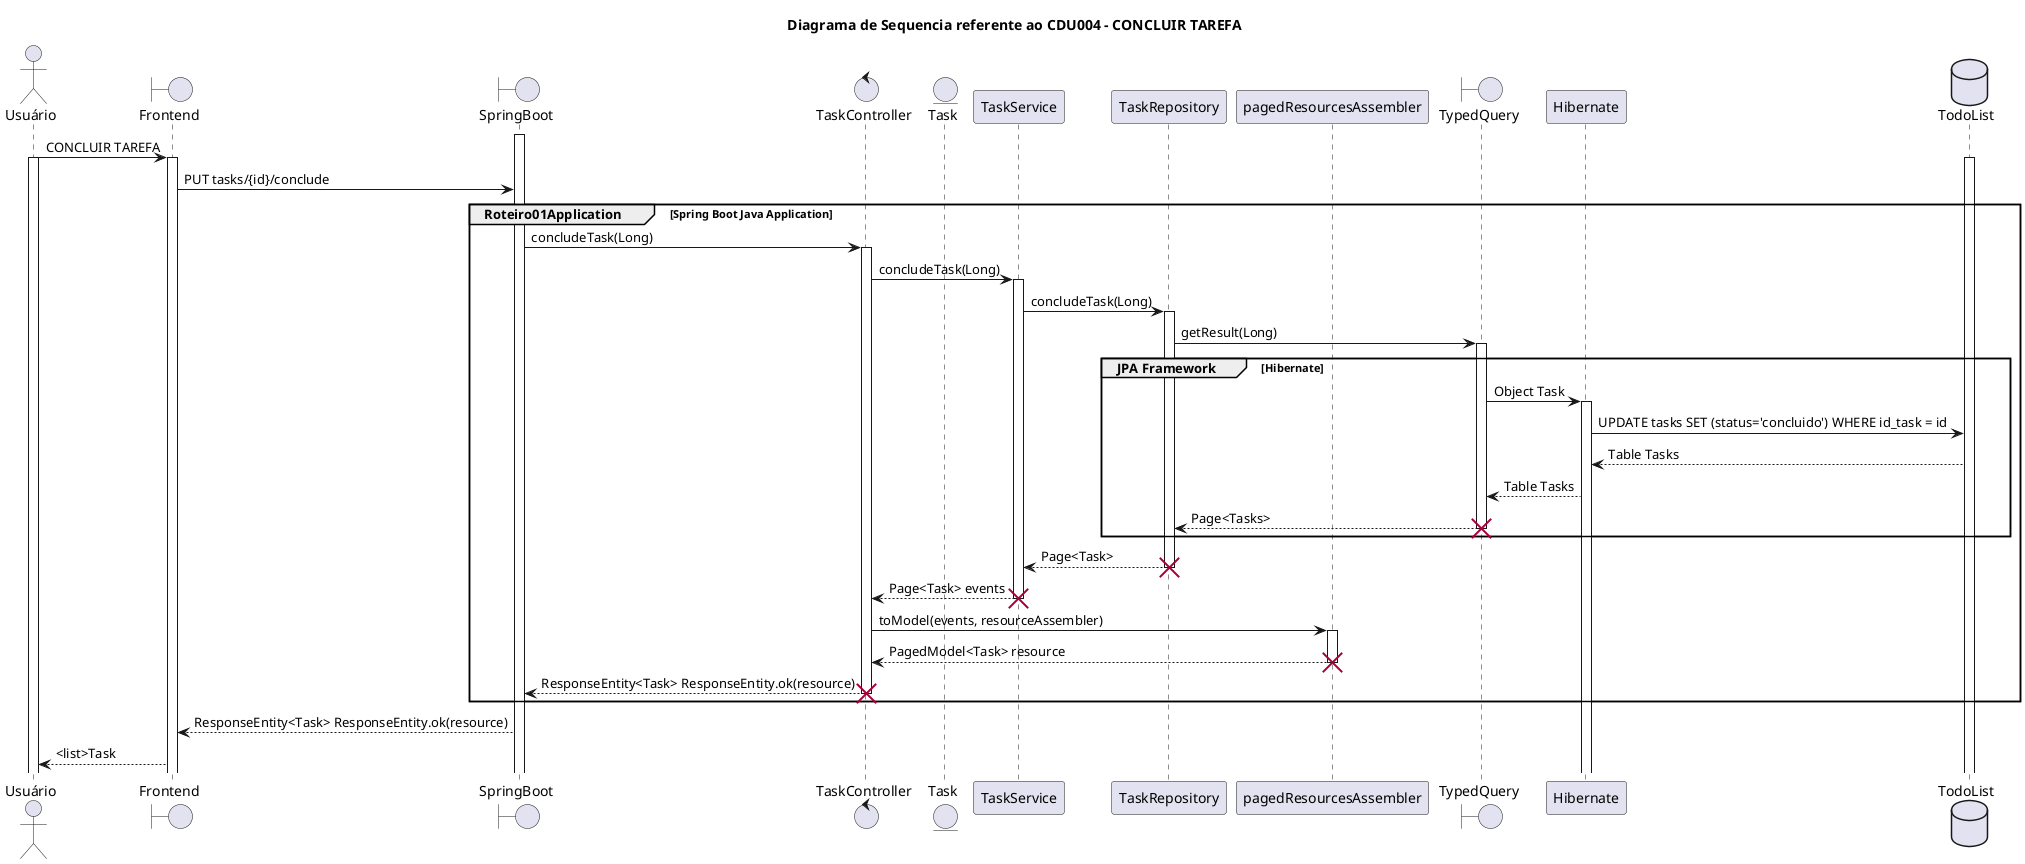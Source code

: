 @startuml
title Diagrama de Sequencia referente ao CDU004 - CONCLUIR TAREFA
actor Usuário
Boundary Frontend
Boundary SpringBoot
Control TaskController
Entity Task
Participant TaskService
Participant TaskRepository
Participant pagedResourcesAssembler
Boundary TypedQuery
Participant Hibernate
Database TodoList
activate SpringBoot
Usuário -> Frontend: CONCLUIR TAREFA
activate Usuário
activate Frontend
activate TodoList
Frontend -> SpringBoot: PUT tasks/{id}/conclude
group Roteiro01Application [Spring Boot Java Application]
SpringBoot -> TaskController: concludeTask(Long)
activate TaskController
TaskController -> TaskService: concludeTask(Long)
activate TaskService
TaskService -> TaskRepository: concludeTask(Long)
activate TaskRepository
TaskRepository -> TypedQuery: getResult(Long)
group JPA Framework[Hibernate]
Activate TypedQuery
TypedQuery -> Hibernate: Object Task
Activate Hibernate
Hibernate -> TodoList: UPDATE tasks SET (status='concluido') WHERE id_task = id
TodoList --> Hibernate: Table Tasks
Hibernate --> TypedQuery: Table Tasks
TypedQuery --> TaskRepository: Page<Tasks>
destroy TypedQuery
end
TaskRepository --> TaskService: Page<Task>
destroy TaskRepository
TaskService -->TaskController: Page<Task> events
destroy TaskService
TaskController -> pagedResourcesAssembler: toModel(events, resourceAssembler)
activate pagedResourcesAssembler
pagedResourcesAssembler --> TaskController: PagedModel<Task> resource
destroy pagedResourcesAssembler
TaskController --> SpringBoot: ResponseEntity<Task> ResponseEntity.ok(resource)
destroy TaskController
end
SpringBoot --> Frontend : ResponseEntity<Task> ResponseEntity.ok(resource)
Frontend --> Usuário: <list>Task
@enduml